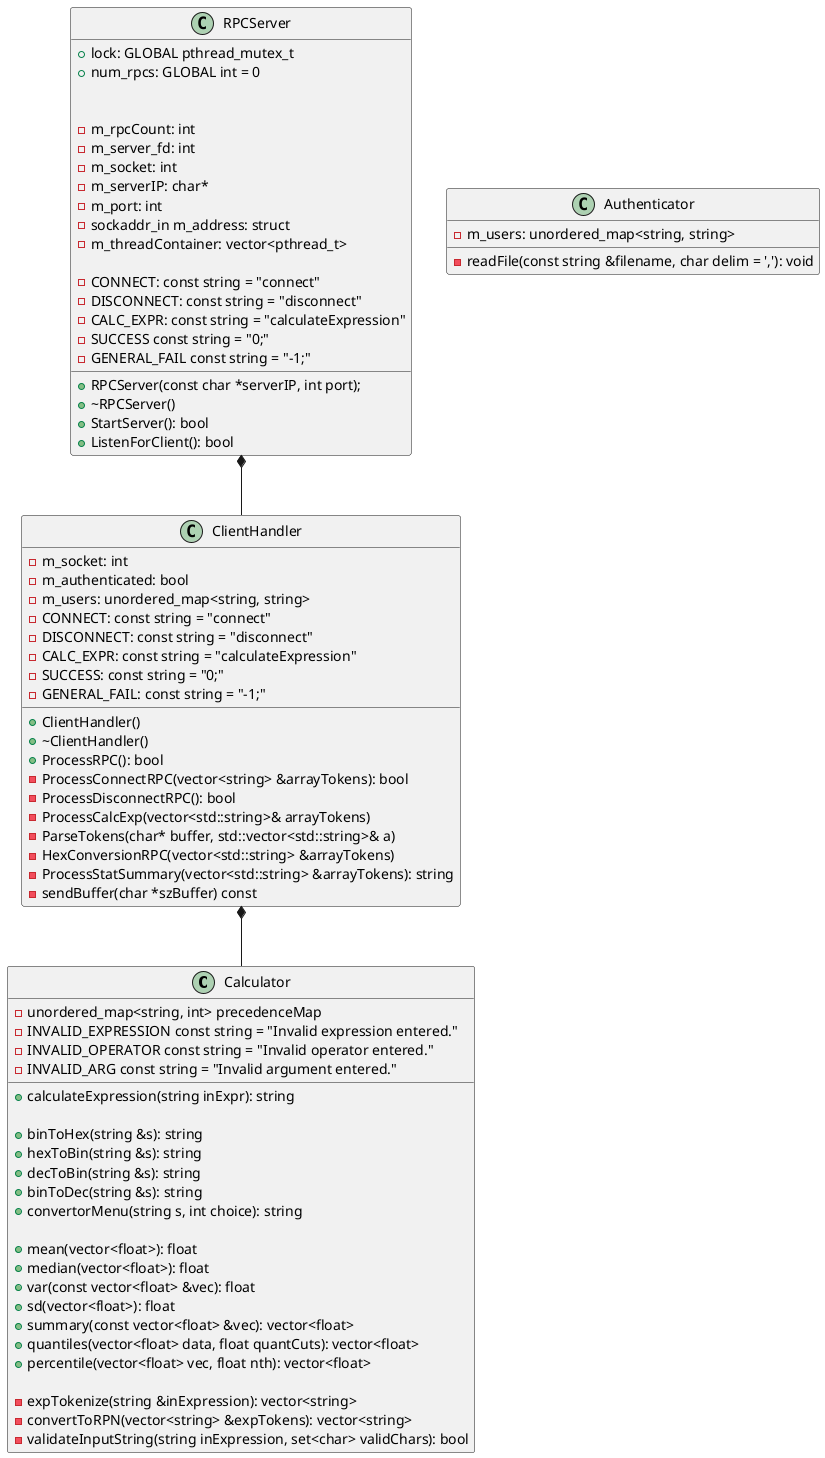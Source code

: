 @startuml
class Calculator {
        + calculateExpression(string inExpr): string

        + binToHex(string &s): string
        + hexToBin(string &s): string
        + decToBin(string &s): string
        + binToDec(string &s): string
        + convertorMenu(string s, int choice): string

        + mean(vector<float>): float
        + median(vector<float>): float
        + var(const vector<float> &vec): float
        + sd(vector<float>): float
        + summary(const vector<float> &vec): vector<float>
        + quantiles(vector<float> data, float quantCuts): vector<float>
        + percentile(vector<float> vec, float nth): vector<float>

        - expTokenize(string &inExpression): vector<string>
        - convertToRPN(vector<string> &expTokens): vector<string>
        - validateInputString(string inExpression, set<char> validChars): bool

        - unordered_map<string, int> precedenceMap
        - INVALID_EXPRESSION const string = "Invalid expression entered."
        - INVALID_OPERATOR const string = "Invalid operator entered."
        - INVALID_ARG const string = "Invalid argument entered."
}

class ClientHandler {
        + ClientHandler()
        + ~ClientHandler()
        + ProcessRPC(): bool

        - m_socket: int
        - m_authenticated: bool
        - m_users: unordered_map<string, string>
        - CONNECT: const string = "connect"
        - DISCONNECT: const string = "disconnect"
        - CALC_EXPR: const string = "calculateExpression"
        - SUCCESS: const string = "0;"
        - GENERAL_FAIL: const string = "-1;"

        - ProcessConnectRPC(vector<string> &arrayTokens): bool
        - ProcessDisconnectRPC(): bool
        - ProcessCalcExp(vector<std::string>& arrayTokens)
        - ParseTokens(char* buffer, std::vector<std::string>& a)
        - HexConversionRPC(vector<std::string> &arrayTokens)
        - ProcessStatSummary(vector<std::string> &arrayTokens): string
        - sendBuffer(char *szBuffer) const

}

class RPCServer {

        + lock: GLOBAL pthread_mutex_t
        + num_rpcs: GLOBAL int = 0

        + RPCServer(const char *serverIP, int port);
        + ~RPCServer()
        + StartServer(): bool
        + ListenForClient(): bool

        - m_rpcCount: int
        - m_server_fd: int
        - m_socket: int
        - m_serverIP: char*
        - m_port: int
        - sockaddr_in m_address: struct
        - m_threadContainer: vector<pthread_t>

        - CONNECT: const string = "connect"
        - DISCONNECT: const string = "disconnect"
        - CALC_EXPR: const string = "calculateExpression"
        - SUCCESS const string = "0;"
        - GENERAL_FAIL const string = "-1;"

}

Class Authenticator {
    - m_users: unordered_map<string, string>
    - readFile(const string &filename, char delim = ','): void


}

RPCServer *-- ClientHandler
ClientHandler *-- Calculator



@enduml
